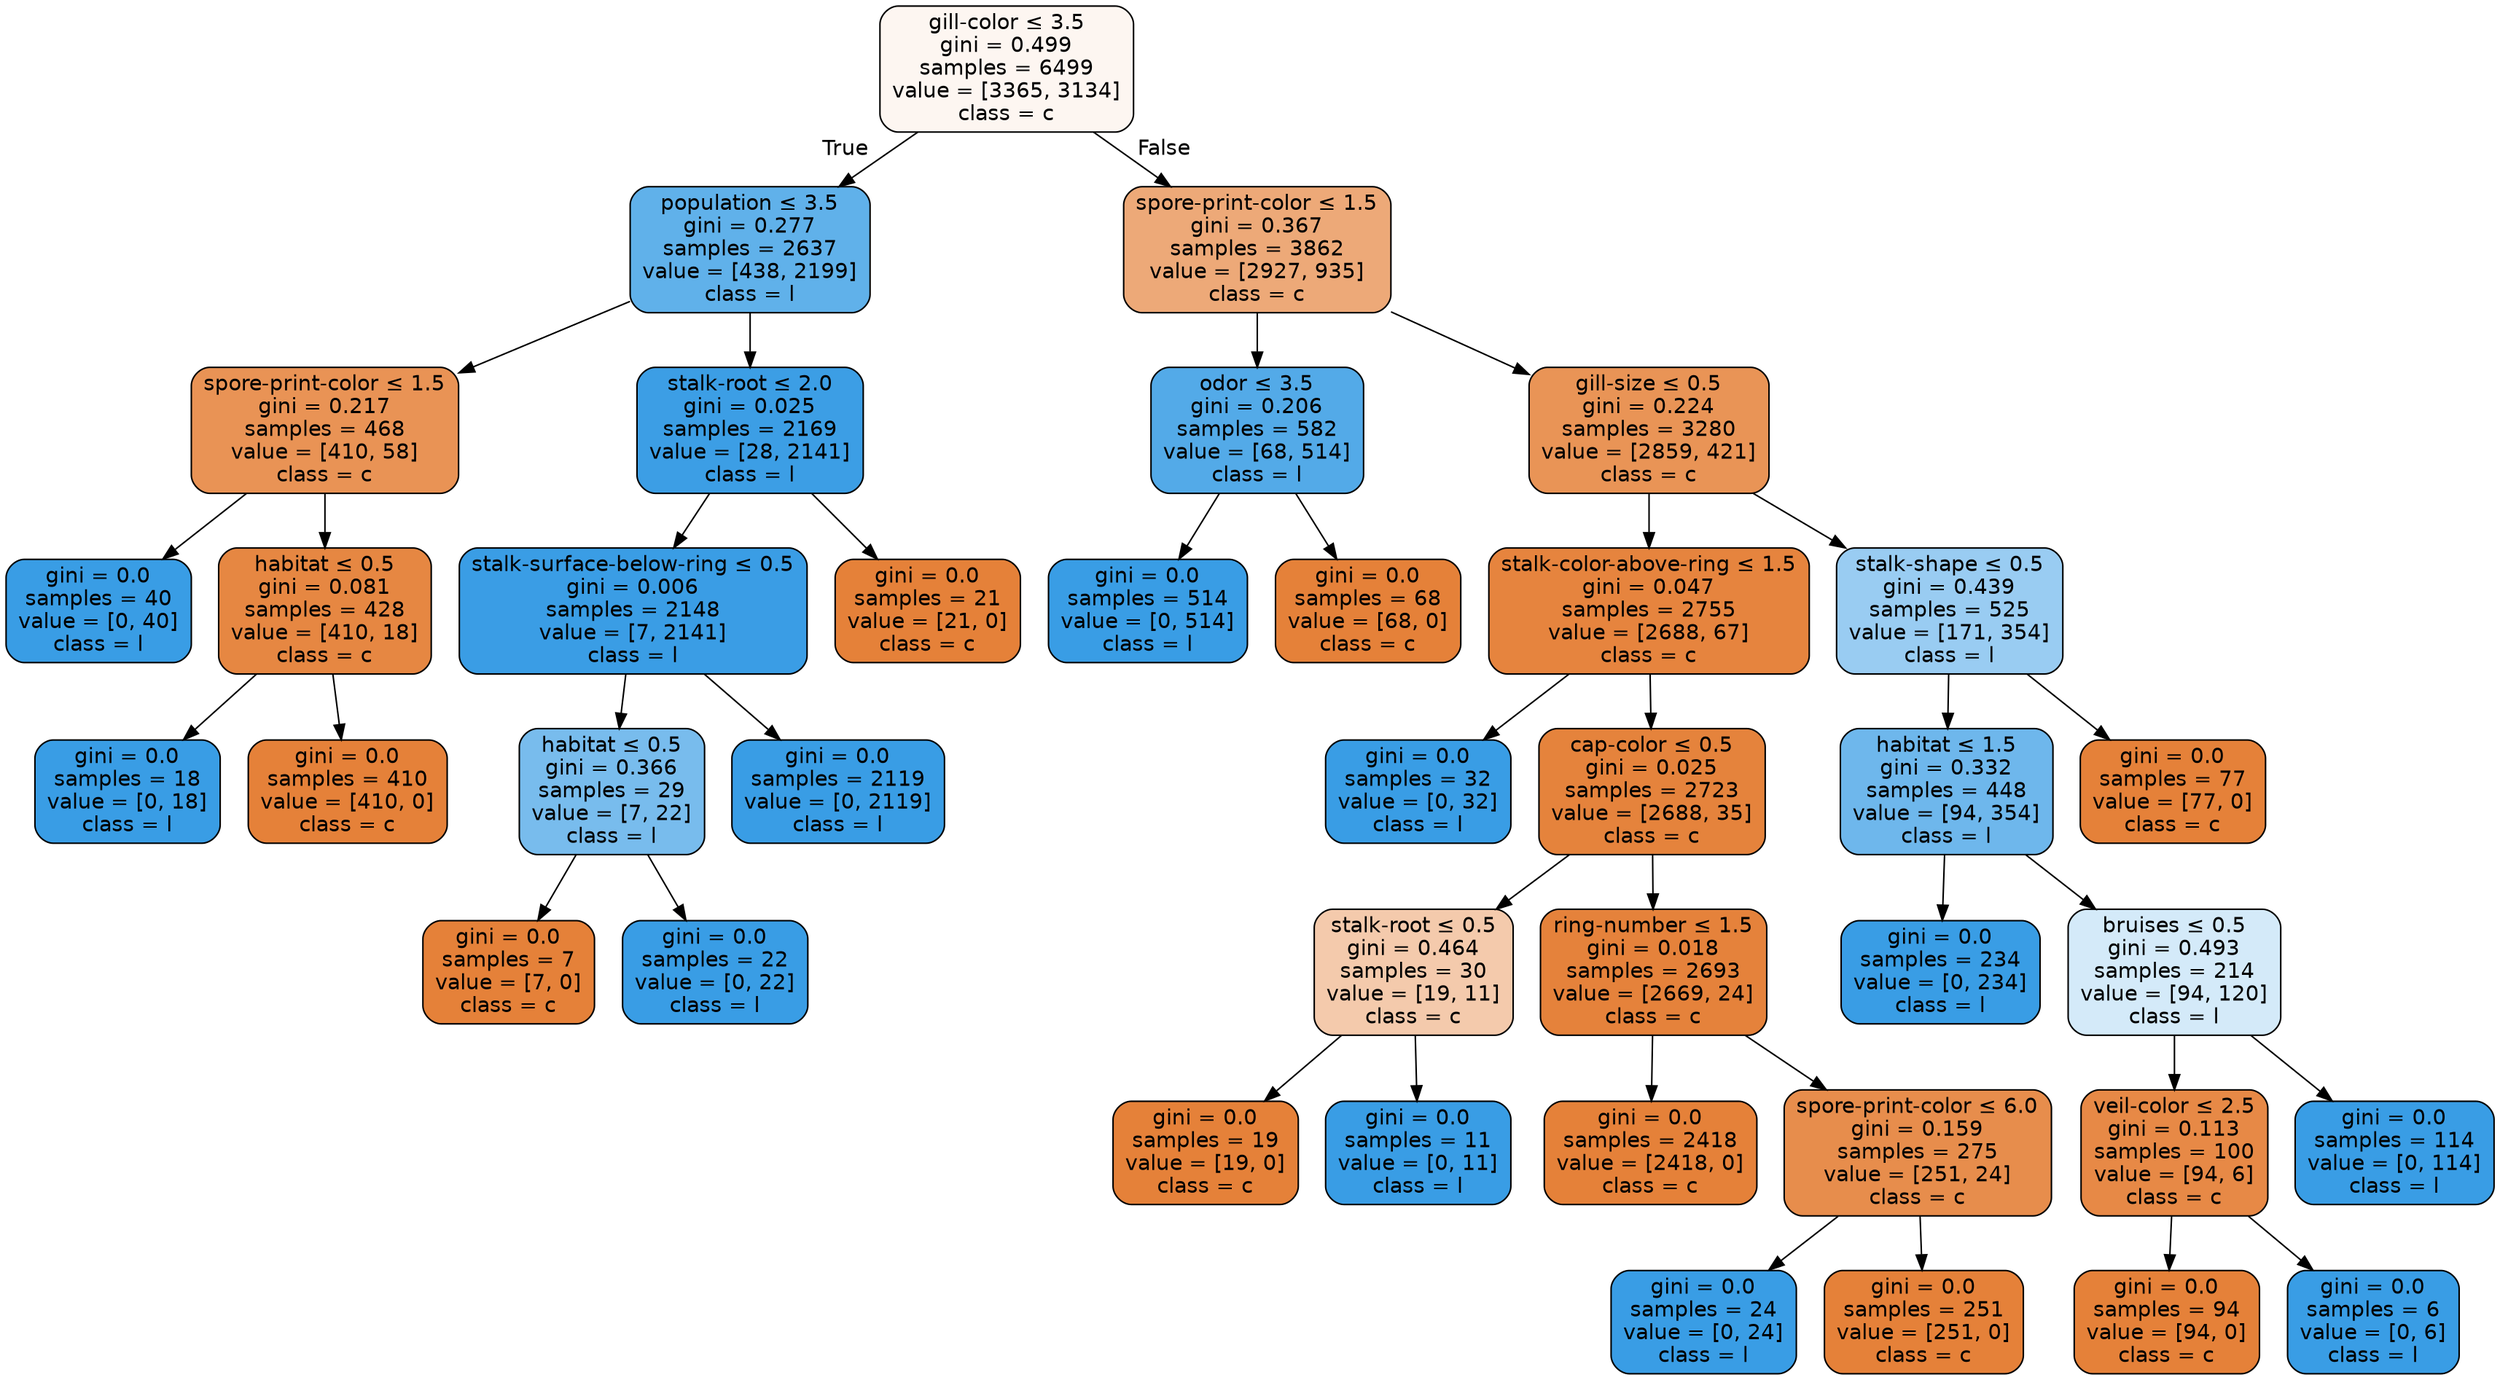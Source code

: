 digraph Tree {
node [shape=box, style="filled, rounded", color="black", fontname=helvetica] ;
edge [fontname=helvetica] ;
0 [label=<gill-color &le; 3.5<br/>gini = 0.499<br/>samples = 6499<br/>value = [3365, 3134]<br/>class = c>, fillcolor="#fdf6f1"] ;
1 [label=<population &le; 3.5<br/>gini = 0.277<br/>samples = 2637<br/>value = [438, 2199]<br/>class = l>, fillcolor="#60b1ea"] ;
0 -> 1 [labeldistance=2.5, labelangle=45, headlabel="True"] ;
2 [label=<spore-print-color &le; 1.5<br/>gini = 0.217<br/>samples = 468<br/>value = [410, 58]<br/>class = c>, fillcolor="#e99355"] ;
1 -> 2 ;
3 [label=<gini = 0.0<br/>samples = 40<br/>value = [0, 40]<br/>class = l>, fillcolor="#399de5"] ;
2 -> 3 ;
4 [label=<habitat &le; 0.5<br/>gini = 0.081<br/>samples = 428<br/>value = [410, 18]<br/>class = c>, fillcolor="#e68742"] ;
2 -> 4 ;
5 [label=<gini = 0.0<br/>samples = 18<br/>value = [0, 18]<br/>class = l>, fillcolor="#399de5"] ;
4 -> 5 ;
6 [label=<gini = 0.0<br/>samples = 410<br/>value = [410, 0]<br/>class = c>, fillcolor="#e58139"] ;
4 -> 6 ;
7 [label=<stalk-root &le; 2.0<br/>gini = 0.025<br/>samples = 2169<br/>value = [28, 2141]<br/>class = l>, fillcolor="#3c9ee5"] ;
1 -> 7 ;
8 [label=<stalk-surface-below-ring &le; 0.5<br/>gini = 0.006<br/>samples = 2148<br/>value = [7, 2141]<br/>class = l>, fillcolor="#3a9de5"] ;
7 -> 8 ;
9 [label=<habitat &le; 0.5<br/>gini = 0.366<br/>samples = 29<br/>value = [7, 22]<br/>class = l>, fillcolor="#78bced"] ;
8 -> 9 ;
10 [label=<gini = 0.0<br/>samples = 7<br/>value = [7, 0]<br/>class = c>, fillcolor="#e58139"] ;
9 -> 10 ;
11 [label=<gini = 0.0<br/>samples = 22<br/>value = [0, 22]<br/>class = l>, fillcolor="#399de5"] ;
9 -> 11 ;
12 [label=<gini = 0.0<br/>samples = 2119<br/>value = [0, 2119]<br/>class = l>, fillcolor="#399de5"] ;
8 -> 12 ;
13 [label=<gini = 0.0<br/>samples = 21<br/>value = [21, 0]<br/>class = c>, fillcolor="#e58139"] ;
7 -> 13 ;
14 [label=<spore-print-color &le; 1.5<br/>gini = 0.367<br/>samples = 3862<br/>value = [2927, 935]<br/>class = c>, fillcolor="#eda978"] ;
0 -> 14 [labeldistance=2.5, labelangle=-45, headlabel="False"] ;
15 [label=<odor &le; 3.5<br/>gini = 0.206<br/>samples = 582<br/>value = [68, 514]<br/>class = l>, fillcolor="#53aae8"] ;
14 -> 15 ;
16 [label=<gini = 0.0<br/>samples = 514<br/>value = [0, 514]<br/>class = l>, fillcolor="#399de5"] ;
15 -> 16 ;
17 [label=<gini = 0.0<br/>samples = 68<br/>value = [68, 0]<br/>class = c>, fillcolor="#e58139"] ;
15 -> 17 ;
18 [label=<gill-size &le; 0.5<br/>gini = 0.224<br/>samples = 3280<br/>value = [2859, 421]<br/>class = c>, fillcolor="#e99456"] ;
14 -> 18 ;
19 [label=<stalk-color-above-ring &le; 1.5<br/>gini = 0.047<br/>samples = 2755<br/>value = [2688, 67]<br/>class = c>, fillcolor="#e6843e"] ;
18 -> 19 ;
20 [label=<gini = 0.0<br/>samples = 32<br/>value = [0, 32]<br/>class = l>, fillcolor="#399de5"] ;
19 -> 20 ;
21 [label=<cap-color &le; 0.5<br/>gini = 0.025<br/>samples = 2723<br/>value = [2688, 35]<br/>class = c>, fillcolor="#e5833c"] ;
19 -> 21 ;
22 [label=<stalk-root &le; 0.5<br/>gini = 0.464<br/>samples = 30<br/>value = [19, 11]<br/>class = c>, fillcolor="#f4caac"] ;
21 -> 22 ;
23 [label=<gini = 0.0<br/>samples = 19<br/>value = [19, 0]<br/>class = c>, fillcolor="#e58139"] ;
22 -> 23 ;
24 [label=<gini = 0.0<br/>samples = 11<br/>value = [0, 11]<br/>class = l>, fillcolor="#399de5"] ;
22 -> 24 ;
25 [label=<ring-number &le; 1.5<br/>gini = 0.018<br/>samples = 2693<br/>value = [2669, 24]<br/>class = c>, fillcolor="#e5823b"] ;
21 -> 25 ;
26 [label=<gini = 0.0<br/>samples = 2418<br/>value = [2418, 0]<br/>class = c>, fillcolor="#e58139"] ;
25 -> 26 ;
27 [label=<spore-print-color &le; 6.0<br/>gini = 0.159<br/>samples = 275<br/>value = [251, 24]<br/>class = c>, fillcolor="#e78d4c"] ;
25 -> 27 ;
28 [label=<gini = 0.0<br/>samples = 24<br/>value = [0, 24]<br/>class = l>, fillcolor="#399de5"] ;
27 -> 28 ;
29 [label=<gini = 0.0<br/>samples = 251<br/>value = [251, 0]<br/>class = c>, fillcolor="#e58139"] ;
27 -> 29 ;
30 [label=<stalk-shape &le; 0.5<br/>gini = 0.439<br/>samples = 525<br/>value = [171, 354]<br/>class = l>, fillcolor="#99ccf2"] ;
18 -> 30 ;
31 [label=<habitat &le; 1.5<br/>gini = 0.332<br/>samples = 448<br/>value = [94, 354]<br/>class = l>, fillcolor="#6eb7ec"] ;
30 -> 31 ;
32 [label=<gini = 0.0<br/>samples = 234<br/>value = [0, 234]<br/>class = l>, fillcolor="#399de5"] ;
31 -> 32 ;
33 [label=<bruises &le; 0.5<br/>gini = 0.493<br/>samples = 214<br/>value = [94, 120]<br/>class = l>, fillcolor="#d4eaf9"] ;
31 -> 33 ;
34 [label=<veil-color &le; 2.5<br/>gini = 0.113<br/>samples = 100<br/>value = [94, 6]<br/>class = c>, fillcolor="#e78946"] ;
33 -> 34 ;
35 [label=<gini = 0.0<br/>samples = 94<br/>value = [94, 0]<br/>class = c>, fillcolor="#e58139"] ;
34 -> 35 ;
36 [label=<gini = 0.0<br/>samples = 6<br/>value = [0, 6]<br/>class = l>, fillcolor="#399de5"] ;
34 -> 36 ;
37 [label=<gini = 0.0<br/>samples = 114<br/>value = [0, 114]<br/>class = l>, fillcolor="#399de5"] ;
33 -> 37 ;
38 [label=<gini = 0.0<br/>samples = 77<br/>value = [77, 0]<br/>class = c>, fillcolor="#e58139"] ;
30 -> 38 ;
}
